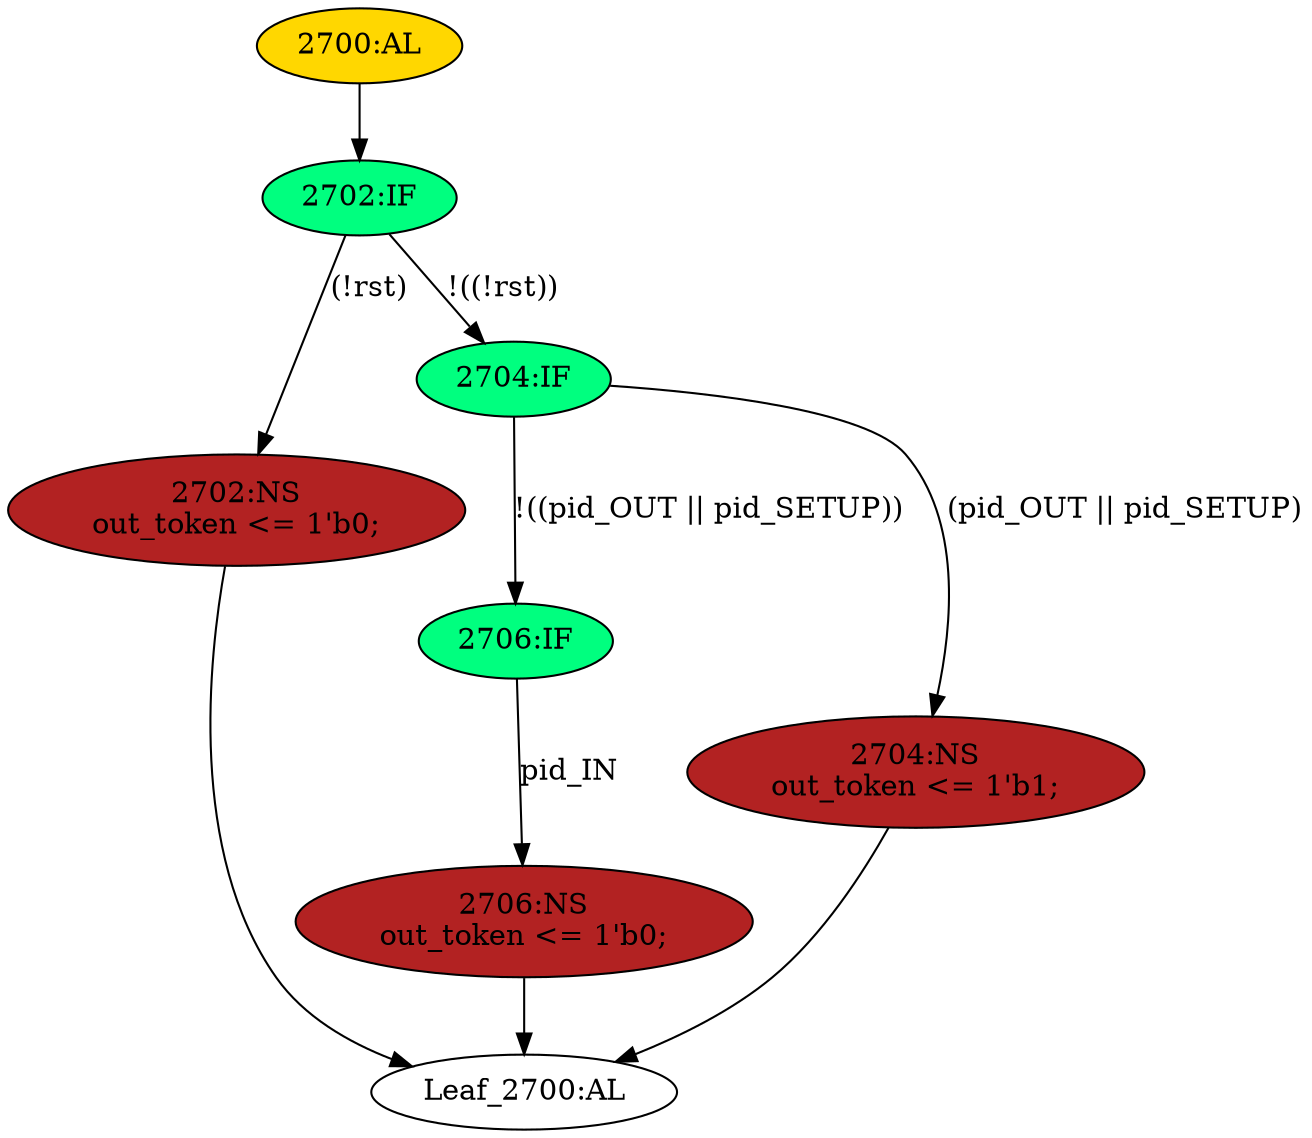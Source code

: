 strict digraph "" {
	node [label="\N"];
	"2706:IF"	 [ast="<pyverilog.vparser.ast.IfStatement object at 0x7f13b55755d0>",
		fillcolor=springgreen,
		label="2706:IF",
		statements="[]",
		style=filled,
		typ=IfStatement];
	"2706:NS"	 [ast="<pyverilog.vparser.ast.NonblockingSubstitution object at 0x7f13b5542050>",
		fillcolor=firebrick,
		label="2706:NS
out_token <= 1'b0;",
		statements="[<pyverilog.vparser.ast.NonblockingSubstitution object at 0x7f13b5542050>]",
		style=filled,
		typ=NonblockingSubstitution];
	"2706:IF" -> "2706:NS"	 [cond="['pid_IN']",
		label=pid_IN,
		lineno=2706];
	"Leaf_2700:AL"	 [def_var="['out_token']",
		label="Leaf_2700:AL"];
	"2702:IF"	 [ast="<pyverilog.vparser.ast.IfStatement object at 0x7f13b5542210>",
		fillcolor=springgreen,
		label="2702:IF",
		statements="[]",
		style=filled,
		typ=IfStatement];
	"2702:NS"	 [ast="<pyverilog.vparser.ast.NonblockingSubstitution object at 0x7f13b5542490>",
		fillcolor=firebrick,
		label="2702:NS
out_token <= 1'b0;",
		statements="[<pyverilog.vparser.ast.NonblockingSubstitution object at 0x7f13b5542490>]",
		style=filled,
		typ=NonblockingSubstitution];
	"2702:IF" -> "2702:NS"	 [cond="['rst']",
		label="(!rst)",
		lineno=2702];
	"2704:IF"	 [ast="<pyverilog.vparser.ast.IfStatement object at 0x7f13b5542250>",
		fillcolor=springgreen,
		label="2704:IF",
		statements="[]",
		style=filled,
		typ=IfStatement];
	"2702:IF" -> "2704:IF"	 [cond="['rst']",
		label="!((!rst))",
		lineno=2702];
	"2700:AL"	 [ast="<pyverilog.vparser.ast.Always object at 0x7f13b5542650>",
		clk_sens=True,
		fillcolor=gold,
		label="2700:AL",
		sens="['clk']",
		statements="[]",
		style=filled,
		typ=Always,
		use_var="['pid_SETUP', 'pid_OUT', 'pid_IN', 'rst']"];
	"2700:AL" -> "2702:IF"	 [cond="[]",
		lineno=None];
	"2706:NS" -> "Leaf_2700:AL"	 [cond="[]",
		lineno=None];
	"2702:NS" -> "Leaf_2700:AL"	 [cond="[]",
		lineno=None];
	"2704:IF" -> "2706:IF"	 [cond="['pid_OUT', 'pid_SETUP']",
		label="!((pid_OUT || pid_SETUP))",
		lineno=2704];
	"2704:NS"	 [ast="<pyverilog.vparser.ast.NonblockingSubstitution object at 0x7f13b5542290>",
		fillcolor=firebrick,
		label="2704:NS
out_token <= 1'b1;",
		statements="[<pyverilog.vparser.ast.NonblockingSubstitution object at 0x7f13b5542290>]",
		style=filled,
		typ=NonblockingSubstitution];
	"2704:IF" -> "2704:NS"	 [cond="['pid_OUT', 'pid_SETUP']",
		label="(pid_OUT || pid_SETUP)",
		lineno=2704];
	"2704:NS" -> "Leaf_2700:AL"	 [cond="[]",
		lineno=None];
}
